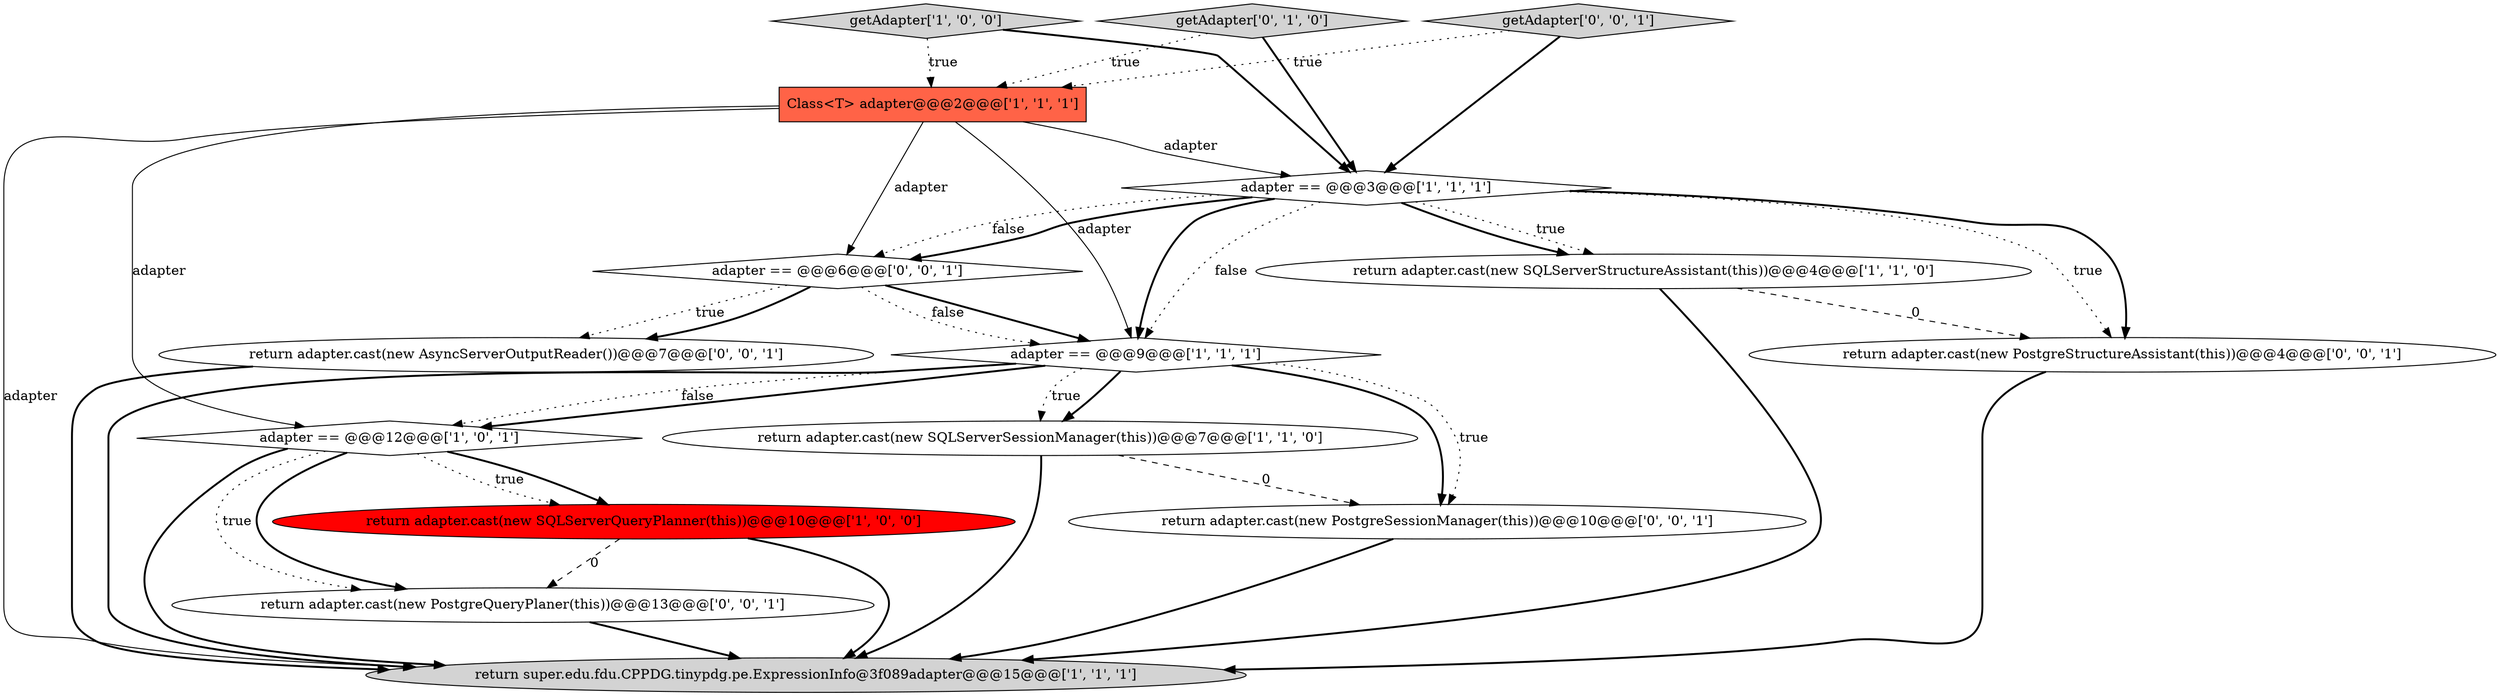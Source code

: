 digraph {
13 [style = filled, label = "return adapter.cast(new PostgreQueryPlaner(this))@@@13@@@['0', '0', '1']", fillcolor = white, shape = ellipse image = "AAA0AAABBB3BBB"];
1 [style = filled, label = "adapter == @@@9@@@['1', '1', '1']", fillcolor = white, shape = diamond image = "AAA0AAABBB1BBB"];
6 [style = filled, label = "Class<T> adapter@@@2@@@['1', '1', '1']", fillcolor = tomato, shape = box image = "AAA0AAABBB1BBB"];
8 [style = filled, label = "adapter == @@@3@@@['1', '1', '1']", fillcolor = white, shape = diamond image = "AAA0AAABBB1BBB"];
11 [style = filled, label = "return adapter.cast(new PostgreStructureAssistant(this))@@@4@@@['0', '0', '1']", fillcolor = white, shape = ellipse image = "AAA0AAABBB3BBB"];
0 [style = filled, label = "getAdapter['1', '0', '0']", fillcolor = lightgray, shape = diamond image = "AAA0AAABBB1BBB"];
12 [style = filled, label = "adapter == @@@6@@@['0', '0', '1']", fillcolor = white, shape = diamond image = "AAA0AAABBB3BBB"];
5 [style = filled, label = "return adapter.cast(new SQLServerStructureAssistant(this))@@@4@@@['1', '1', '0']", fillcolor = white, shape = ellipse image = "AAA0AAABBB1BBB"];
14 [style = filled, label = "return adapter.cast(new AsyncServerOutputReader())@@@7@@@['0', '0', '1']", fillcolor = white, shape = ellipse image = "AAA0AAABBB3BBB"];
10 [style = filled, label = "getAdapter['0', '0', '1']", fillcolor = lightgray, shape = diamond image = "AAA0AAABBB3BBB"];
15 [style = filled, label = "return adapter.cast(new PostgreSessionManager(this))@@@10@@@['0', '0', '1']", fillcolor = white, shape = ellipse image = "AAA0AAABBB3BBB"];
7 [style = filled, label = "return adapter.cast(new SQLServerQueryPlanner(this))@@@10@@@['1', '0', '0']", fillcolor = red, shape = ellipse image = "AAA1AAABBB1BBB"];
3 [style = filled, label = "return super.edu.fdu.CPPDG.tinypdg.pe.ExpressionInfo@3f089adapter@@@15@@@['1', '1', '1']", fillcolor = lightgray, shape = ellipse image = "AAA0AAABBB1BBB"];
4 [style = filled, label = "adapter == @@@12@@@['1', '0', '1']", fillcolor = white, shape = diamond image = "AAA0AAABBB1BBB"];
2 [style = filled, label = "return adapter.cast(new SQLServerSessionManager(this))@@@7@@@['1', '1', '0']", fillcolor = white, shape = ellipse image = "AAA0AAABBB1BBB"];
9 [style = filled, label = "getAdapter['0', '1', '0']", fillcolor = lightgray, shape = diamond image = "AAA0AAABBB2BBB"];
5->3 [style = bold, label=""];
14->3 [style = bold, label=""];
4->3 [style = bold, label=""];
1->4 [style = bold, label=""];
10->6 [style = dotted, label="true"];
8->12 [style = dotted, label="false"];
1->15 [style = bold, label=""];
2->3 [style = bold, label=""];
6->8 [style = solid, label="adapter"];
4->13 [style = bold, label=""];
1->3 [style = bold, label=""];
4->7 [style = dotted, label="true"];
0->6 [style = dotted, label="true"];
9->6 [style = dotted, label="true"];
9->8 [style = bold, label=""];
12->1 [style = bold, label=""];
15->3 [style = bold, label=""];
4->7 [style = bold, label=""];
7->3 [style = bold, label=""];
2->15 [style = dashed, label="0"];
4->13 [style = dotted, label="true"];
8->1 [style = bold, label=""];
12->14 [style = dotted, label="true"];
8->5 [style = bold, label=""];
1->4 [style = dotted, label="false"];
13->3 [style = bold, label=""];
8->5 [style = dotted, label="true"];
11->3 [style = bold, label=""];
6->4 [style = solid, label="adapter"];
12->1 [style = dotted, label="false"];
6->1 [style = solid, label="adapter"];
1->15 [style = dotted, label="true"];
10->8 [style = bold, label=""];
5->11 [style = dashed, label="0"];
0->8 [style = bold, label=""];
12->14 [style = bold, label=""];
7->13 [style = dashed, label="0"];
6->12 [style = solid, label="adapter"];
8->11 [style = dotted, label="true"];
1->2 [style = bold, label=""];
1->2 [style = dotted, label="true"];
8->1 [style = dotted, label="false"];
8->11 [style = bold, label=""];
6->3 [style = solid, label="adapter"];
8->12 [style = bold, label=""];
}
